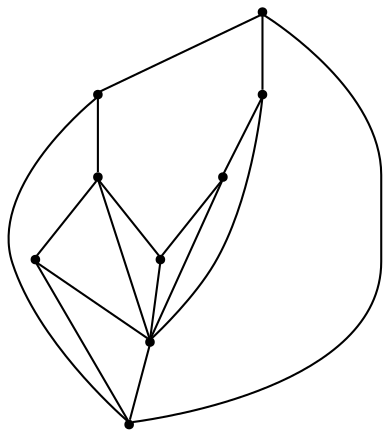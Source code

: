 graph {
  node [shape=point,comment="{\"directed\":false,\"doi\":\"10.1007/978-3-540-31843-9_8\",\"figure\":\"1\"}"]

  v0 [pos="1327.7469703851743,1899.6944710060397"]
  v1 [pos="807.900281613372,1900.444376910174"]
  v2 [pos="1175.9687454578489,2116.944468462908"]
  v3 [pos="1145.713140443314,2158.9445078814465"]
  v4 [pos="1034.6924600290697,2073.4444582903825"]
  v5 [pos="1055.1962663517443,2290.1945078814465"]
  v6 [pos="1125.4593704578488,1943.944418871844"]
  v7 [pos="1034.6924600290697,1986.944449389422"]
  v8 [pos="923.4217750726744,1986.944449389422"]

  v0 -- v1 [id="-1",pos="1327.7469703851743,1899.6944710060397 807.900281613372,1900.444376910174 807.900281613372,1900.444376910174 807.900281613372,1900.444376910174"]
  v0 -- v2 [id="-3",pos="1327.7469703851743,1899.6944710060397 1175.9687454578489,2116.944468462908 1175.9687454578489,2116.944468462908 1175.9687454578489,2116.944468462908"]
  v2 -- v3 [id="-6",pos="1175.9687454578489,2116.944468462908 1145.713140443314,2158.9445078814465 1145.713140443314,2158.9445078814465 1145.713140443314,2158.9445078814465"]
  v1 -- v8 [id="-8",pos="807.900281613372,1900.444376910174 923.4217750726744,1986.944449389422 923.4217750726744,1986.944449389422 923.4217750726744,1986.944449389422"]
  v2 -- v4 [id="-11",pos="1175.9687454578489,2116.944468462908 1034.6924600290697,2073.4444582903825 1034.6924600290697,2073.4444582903825 1034.6924600290697,2073.4444582903825"]
  v3 -- v5 [id="-12",pos="1145.713140443314,2158.9445078814465 1055.1962663517443,2290.1945078814465 1055.1962663517443,2290.1945078814465 1055.1962663517443,2290.1945078814465"]
  v3 -- v4 [id="-15",pos="1145.713140443314,2158.9445078814465 1034.6924600290697,2073.4444582903825 1034.6924600290697,2073.4444582903825 1034.6924600290697,2073.4444582903825"]
  v6 -- v0 [id="-17",pos="1125.4593704578488,1943.944418871844 1327.7469703851743,1899.6944710060397 1327.7469703851743,1899.6944710060397 1327.7469703851743,1899.6944710060397"]
  v8 -- v4 [id="-27",pos="923.4217750726744,1986.944449389422 1034.6924600290697,2073.4444582903825 1034.6924600290697,2073.4444582903825 1034.6924600290697,2073.4444582903825"]
  v8 -- v7 [id="-29",pos="923.4217750726744,1986.944449389422 977.615179869186,1986.8569338763195 977.615179869186,1986.8569338763195 977.615179869186,1986.8569338763195 1034.6924600290697,1986.944449389422 1034.6924600290697,1986.944449389422 1034.6924600290697,1986.944449389422"]
  v5 -- v4 [id="-31",pos="1055.1962663517443,2290.1945078814465 1034.6924600290697,2073.4444582903825 1034.6924600290697,2073.4444582903825 1034.6924600290697,2073.4444582903825"]
  v4 -- v6 [id="-36",pos="1034.6924600290697,2073.4444582903825 1125.4593704578488,1943.944418871844 1125.4593704578488,1943.944418871844 1125.4593704578488,1943.944418871844"]
  v7 -- v6 [id="-44",pos="1034.6924600290697,1986.944449389422 1125.4593704578488,1943.944418871844 1125.4593704578488,1943.944418871844 1125.4593704578488,1943.944418871844"]
  v7 -- v4 [id="-46",pos="1034.6924600290697,1986.944449389422 1034.6924600290697,2073.4444582903825 1034.6924600290697,2073.4444582903825 1034.6924600290697,2073.4444582903825"]
  v6 -- v1 [id="-16",pos="1125.4593704578488,1943.944418871844 807.900281613372,1900.444376910174 807.900281613372,1900.444376910174 807.900281613372,1900.444376910174"]
  v8 -- v5 [id="-28",pos="923.4217750726744,1986.944449389422 1055.1962663517443,2290.1945078814465 1055.1962663517443,2290.1945078814465 1055.1962663517443,2290.1945078814465"]
}